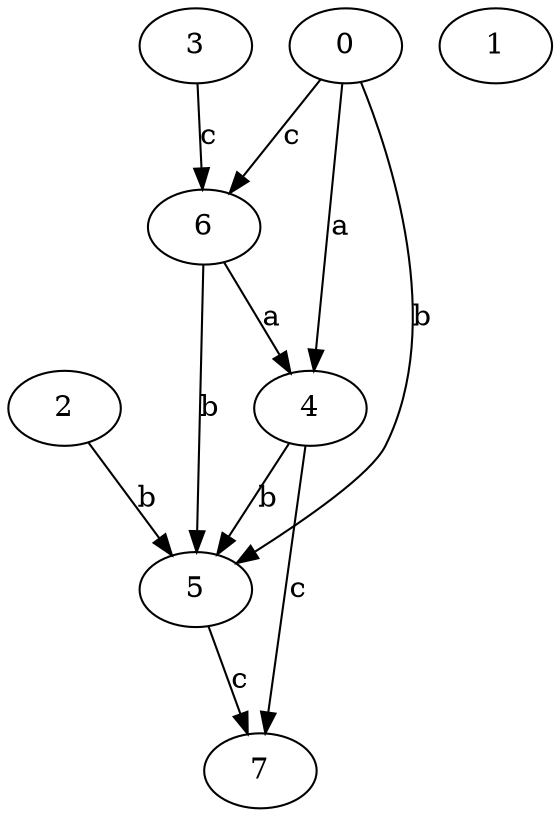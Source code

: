 strict digraph  {
2;
3;
0;
1;
4;
5;
6;
7;
2 -> 5  [label=b];
3 -> 6  [label=c];
0 -> 4  [label=a];
0 -> 5  [label=b];
0 -> 6  [label=c];
4 -> 5  [label=b];
4 -> 7  [label=c];
5 -> 7  [label=c];
6 -> 4  [label=a];
6 -> 5  [label=b];
}

